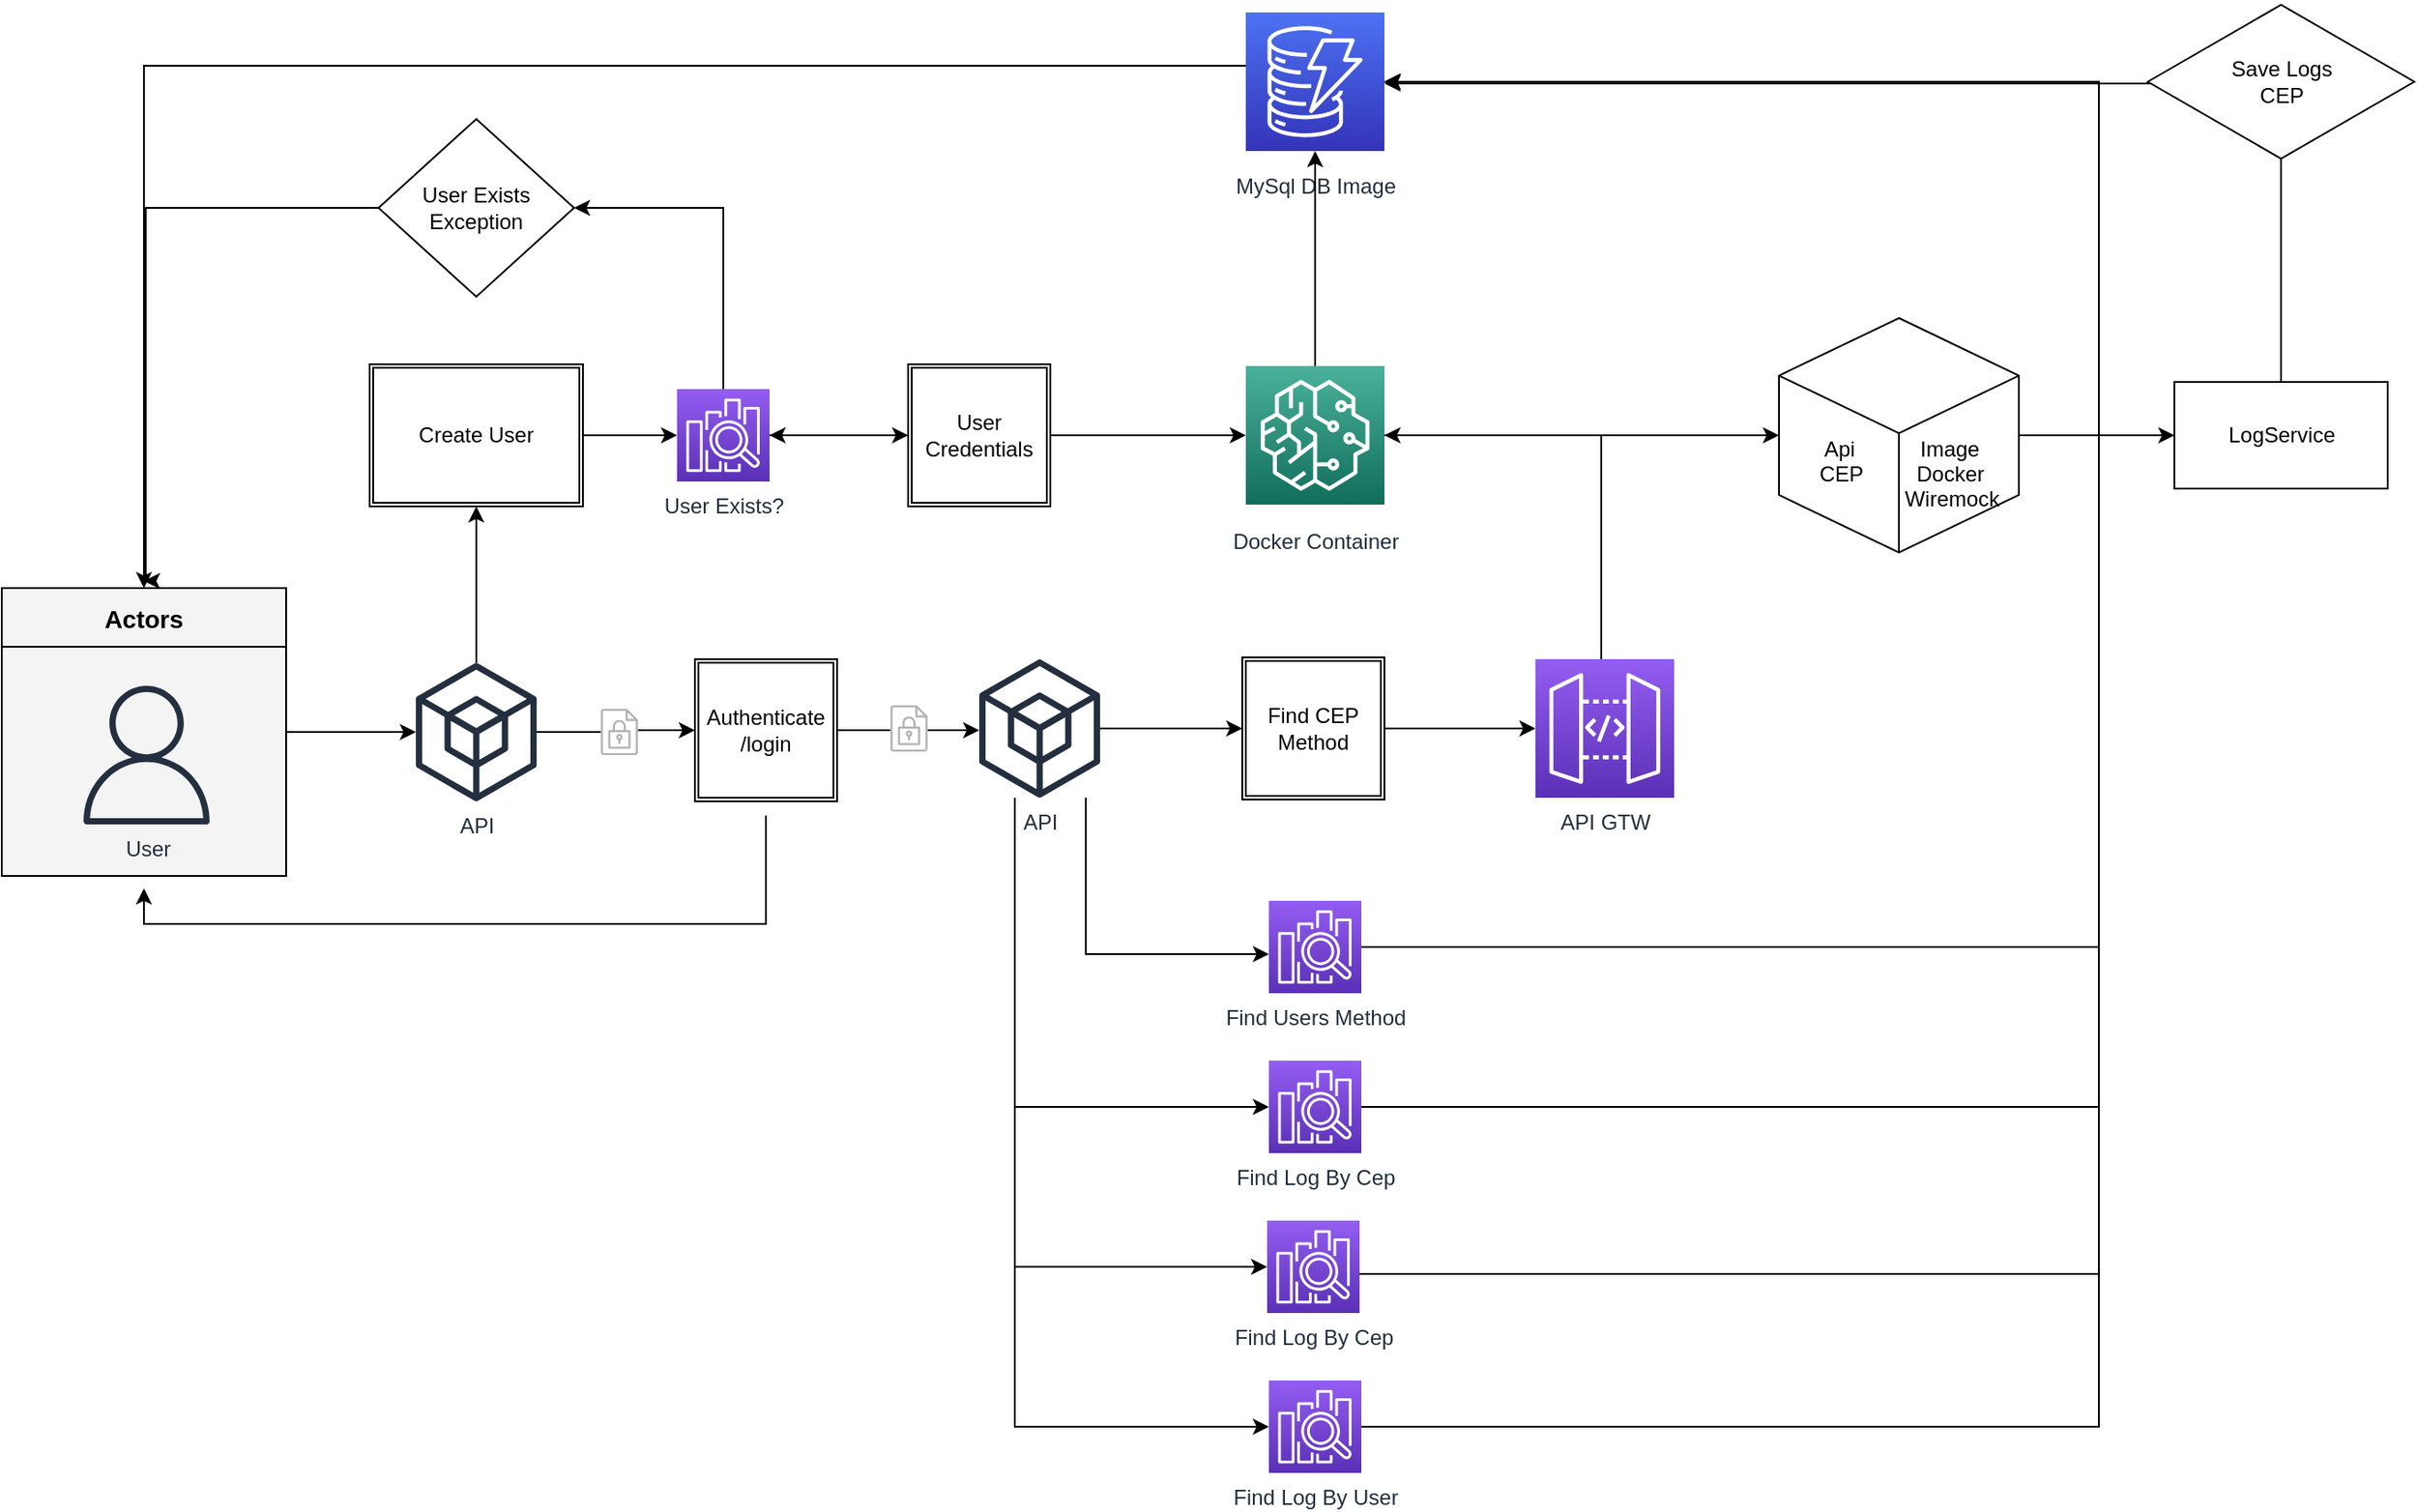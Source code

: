 <mxfile version="24.9.3">
  <diagram id="Ht1M8jgEwFfnCIfOTk4-" name="Page-1">
    <mxGraphModel dx="2946" dy="1107" grid="1" gridSize="10" guides="1" tooltips="1" connect="1" arrows="1" fold="1" page="1" pageScale="1" pageWidth="827" pageHeight="1169" math="0" shadow="0">
      <root>
        <mxCell id="0" />
        <mxCell id="1" parent="0" />
        <mxCell id="qJSmPJL1LaiND0N-NlER-1" style="edgeStyle=orthogonalEdgeStyle;rounded=0;orthogonalLoop=1;jettySize=auto;html=1;" edge="1" parent="1" source="jZVaUwOg5UY3L9NAnvdq-59" target="jZVaUwOg5UY3L9NAnvdq-93">
          <mxGeometry relative="1" as="geometry" />
        </mxCell>
        <mxCell id="jZVaUwOg5UY3L9NAnvdq-59" value="Actors" style="swimlane;fontSize=14;align=center;swimlaneFillColor=#f4f4f4;fillColor=#f4f4f4;startSize=33;container=1;pointerEvents=0;collapsible=0;recursiveResize=0;" parent="1" vertex="1">
          <mxGeometry x="20" y="394" width="160" height="162" as="geometry" />
        </mxCell>
        <mxCell id="jZVaUwOg5UY3L9NAnvdq-60" value="User" style="outlineConnect=0;fontColor=#232F3E;gradientColor=none;fillColor=#232F3E;strokeColor=none;dashed=0;verticalLabelPosition=bottom;verticalAlign=top;align=center;html=1;fontSize=12;fontStyle=0;aspect=fixed;pointerEvents=1;shape=mxgraph.aws4.user;labelBackgroundColor=none;" parent="jZVaUwOg5UY3L9NAnvdq-59" vertex="1">
          <mxGeometry x="42.5" y="55" width="78" height="78" as="geometry" />
        </mxCell>
        <mxCell id="qJSmPJL1LaiND0N-NlER-35" style="edgeStyle=orthogonalEdgeStyle;rounded=0;orthogonalLoop=1;jettySize=auto;html=1;" edge="1" parent="1" source="qJSmPJL1LaiND0N-NlER-36">
          <mxGeometry relative="1" as="geometry">
            <mxPoint x="100" y="390" as="targetPoint" />
            <Array as="points">
              <mxPoint x="101" y="180" />
            </Array>
          </mxGeometry>
        </mxCell>
        <mxCell id="jZVaUwOg5UY3L9NAnvdq-76" value="User Exists?" style="outlineConnect=0;fontColor=#232F3E;gradientColor=#945DF2;gradientDirection=north;fillColor=#5A30B5;strokeColor=#ffffff;dashed=0;verticalLabelPosition=bottom;verticalAlign=top;align=center;html=1;fontSize=12;fontStyle=0;aspect=fixed;shape=mxgraph.aws4.resourceIcon;resIcon=mxgraph.aws4.elasticsearch_service;labelBackgroundColor=none;" parent="1" vertex="1">
          <mxGeometry x="400" y="282" width="52" height="52" as="geometry" />
        </mxCell>
        <mxCell id="qJSmPJL1LaiND0N-NlER-16" style="edgeStyle=orthogonalEdgeStyle;rounded=0;orthogonalLoop=1;jettySize=auto;html=1;entryX=0.5;entryY=0;entryDx=0;entryDy=0;" edge="1" parent="1" source="jZVaUwOg5UY3L9NAnvdq-77" target="jZVaUwOg5UY3L9NAnvdq-59">
          <mxGeometry relative="1" as="geometry">
            <Array as="points">
              <mxPoint x="589" y="100" />
              <mxPoint x="100" y="100" />
            </Array>
          </mxGeometry>
        </mxCell>
        <mxCell id="jZVaUwOg5UY3L9NAnvdq-77" value="MySql DB Image" style="outlineConnect=0;fontColor=#232F3E;gradientColor=#4D72F3;gradientDirection=north;fillColor=#3334B9;strokeColor=#ffffff;dashed=0;verticalLabelPosition=bottom;verticalAlign=top;align=center;html=1;fontSize=12;fontStyle=0;aspect=fixed;shape=mxgraph.aws4.resourceIcon;resIcon=mxgraph.aws4.dynamodb;labelBackgroundColor=#ffffff;spacingTop=6;" parent="1" vertex="1">
          <mxGeometry x="720.0" y="70" width="78" height="78" as="geometry" />
        </mxCell>
        <mxCell id="qJSmPJL1LaiND0N-NlER-17" style="edgeStyle=orthogonalEdgeStyle;rounded=0;orthogonalLoop=1;jettySize=auto;html=1;" edge="1" parent="1" source="jZVaUwOg5UY3L9NAnvdq-93" target="qJSmPJL1LaiND0N-NlER-4">
          <mxGeometry relative="1" as="geometry" />
        </mxCell>
        <mxCell id="qJSmPJL1LaiND0N-NlER-18" value="" style="edgeStyle=orthogonalEdgeStyle;rounded=0;orthogonalLoop=1;jettySize=auto;html=1;" edge="1" parent="1" source="jZVaUwOg5UY3L9NAnvdq-93" target="qJSmPJL1LaiND0N-NlER-14">
          <mxGeometry relative="1" as="geometry" />
        </mxCell>
        <mxCell id="jZVaUwOg5UY3L9NAnvdq-93" value="API" style="outlineConnect=0;fontColor=#232F3E;gradientColor=none;fillColor=#232F3E;strokeColor=none;dashed=0;verticalLabelPosition=bottom;verticalAlign=top;align=center;html=1;fontSize=12;fontStyle=0;aspect=fixed;pointerEvents=1;shape=mxgraph.aws4.external_sdk;labelBackgroundColor=none;" parent="1" vertex="1">
          <mxGeometry x="253.0" y="436" width="68" height="78" as="geometry" />
        </mxCell>
        <mxCell id="qJSmPJL1LaiND0N-NlER-39" style="edgeStyle=orthogonalEdgeStyle;rounded=0;orthogonalLoop=1;jettySize=auto;html=1;" edge="1" parent="1" source="jZVaUwOg5UY3L9NAnvdq-96" target="jZVaUwOg5UY3L9NAnvdq-77">
          <mxGeometry relative="1" as="geometry">
            <Array as="points">
              <mxPoint x="759" y="151" />
            </Array>
          </mxGeometry>
        </mxCell>
        <mxCell id="qJSmPJL1LaiND0N-NlER-54" style="edgeStyle=orthogonalEdgeStyle;rounded=0;orthogonalLoop=1;jettySize=auto;html=1;" edge="1" parent="1" source="jZVaUwOg5UY3L9NAnvdq-96" target="qJSmPJL1LaiND0N-NlER-55">
          <mxGeometry relative="1" as="geometry">
            <mxPoint x="1050" y="308.0" as="targetPoint" />
          </mxGeometry>
        </mxCell>
        <mxCell id="jZVaUwOg5UY3L9NAnvdq-96" value="Docker Container" style="outlineConnect=0;fontColor=#232F3E;gradientColor=#4AB29A;gradientDirection=north;fillColor=#116D5B;strokeColor=#ffffff;dashed=0;verticalLabelPosition=bottom;verticalAlign=top;align=center;html=1;fontSize=12;fontStyle=0;aspect=fixed;shape=mxgraph.aws4.resourceIcon;resIcon=mxgraph.aws4.sagemaker;labelBackgroundColor=#ffffff;spacingTop=7;" parent="1" vertex="1">
          <mxGeometry x="720" y="269.0" width="78" height="78" as="geometry" />
        </mxCell>
        <mxCell id="jZVaUwOg5UY3L9NAnvdq-164" value="" style="group" parent="1" vertex="1" connectable="0">
          <mxGeometry x="357.0" y="462" width="21" height="26" as="geometry" />
        </mxCell>
        <mxCell id="jZVaUwOg5UY3L9NAnvdq-165" value="" style="rounded=0;whiteSpace=wrap;html=1;labelBackgroundColor=#ffffff;fontSize=14;align=center;strokeColor=none;" parent="jZVaUwOg5UY3L9NAnvdq-164" vertex="1">
          <mxGeometry width="21" height="26" as="geometry" />
        </mxCell>
        <mxCell id="jZVaUwOg5UY3L9NAnvdq-166" value="" style="outlineConnect=0;fontColor=#232F3E;gradientColor=none;fillColor=#B3B3B3;strokeColor=none;dashed=0;verticalLabelPosition=bottom;verticalAlign=top;align=center;html=1;fontSize=12;fontStyle=0;aspect=fixed;pointerEvents=1;shape=mxgraph.aws4.encrypted_data;labelBackgroundColor=#ffffff;" parent="jZVaUwOg5UY3L9NAnvdq-164" vertex="1">
          <mxGeometry width="21" height="26" as="geometry" />
        </mxCell>
        <mxCell id="qJSmPJL1LaiND0N-NlER-34" value="" style="edgeStyle=orthogonalEdgeStyle;rounded=0;orthogonalLoop=1;jettySize=auto;html=1;" edge="1" parent="1" source="qJSmPJL1LaiND0N-NlER-4" target="jZVaUwOg5UY3L9NAnvdq-76">
          <mxGeometry relative="1" as="geometry" />
        </mxCell>
        <mxCell id="qJSmPJL1LaiND0N-NlER-4" value="Create User" style="shape=ext;double=1;rounded=0;whiteSpace=wrap;html=1;" vertex="1" parent="1">
          <mxGeometry x="227" y="268" width="120" height="80" as="geometry" />
        </mxCell>
        <mxCell id="qJSmPJL1LaiND0N-NlER-29" value="" style="edgeStyle=orthogonalEdgeStyle;rounded=0;orthogonalLoop=1;jettySize=auto;html=1;" edge="1" parent="1" source="qJSmPJL1LaiND0N-NlER-12" target="jZVaUwOg5UY3L9NAnvdq-76">
          <mxGeometry relative="1" as="geometry" />
        </mxCell>
        <mxCell id="qJSmPJL1LaiND0N-NlER-19" style="edgeStyle=orthogonalEdgeStyle;rounded=0;orthogonalLoop=1;jettySize=auto;html=1;entryX=0.5;entryY=1;entryDx=0;entryDy=0;" edge="1" parent="1">
          <mxGeometry relative="1" as="geometry">
            <mxPoint x="450" y="522" as="sourcePoint" />
            <mxPoint x="100" y="563" as="targetPoint" />
            <Array as="points">
              <mxPoint x="450" y="583" />
              <mxPoint x="100" y="583" />
            </Array>
          </mxGeometry>
        </mxCell>
        <mxCell id="qJSmPJL1LaiND0N-NlER-21" value="" style="edgeStyle=orthogonalEdgeStyle;rounded=0;orthogonalLoop=1;jettySize=auto;html=1;" edge="1" parent="1" source="qJSmPJL1LaiND0N-NlER-14">
          <mxGeometry relative="1" as="geometry">
            <mxPoint x="570" y="474" as="targetPoint" />
          </mxGeometry>
        </mxCell>
        <mxCell id="qJSmPJL1LaiND0N-NlER-14" value="Authenticate&lt;br&gt;/login" style="shape=ext;double=1;whiteSpace=wrap;html=1;aspect=fixed;" vertex="1" parent="1">
          <mxGeometry x="410" y="434" width="80" height="80" as="geometry" />
        </mxCell>
        <mxCell id="qJSmPJL1LaiND0N-NlER-60" value="" style="edgeStyle=orthogonalEdgeStyle;rounded=0;orthogonalLoop=1;jettySize=auto;html=1;" edge="1" parent="1" source="qJSmPJL1LaiND0N-NlER-22" target="qJSmPJL1LaiND0N-NlER-48">
          <mxGeometry relative="1" as="geometry" />
        </mxCell>
        <mxCell id="qJSmPJL1LaiND0N-NlER-70" style="edgeStyle=orthogonalEdgeStyle;rounded=0;orthogonalLoop=1;jettySize=auto;html=1;" edge="1" parent="1" source="qJSmPJL1LaiND0N-NlER-22" target="qJSmPJL1LaiND0N-NlER-68">
          <mxGeometry relative="1" as="geometry">
            <Array as="points">
              <mxPoint x="630" y="600" />
            </Array>
          </mxGeometry>
        </mxCell>
        <mxCell id="qJSmPJL1LaiND0N-NlER-75" style="edgeStyle=orthogonalEdgeStyle;rounded=0;orthogonalLoop=1;jettySize=auto;html=1;" edge="1" parent="1" source="qJSmPJL1LaiND0N-NlER-22" target="qJSmPJL1LaiND0N-NlER-74">
          <mxGeometry relative="1" as="geometry">
            <Array as="points">
              <mxPoint x="590" y="686" />
            </Array>
          </mxGeometry>
        </mxCell>
        <mxCell id="qJSmPJL1LaiND0N-NlER-83" style="edgeStyle=orthogonalEdgeStyle;rounded=0;orthogonalLoop=1;jettySize=auto;html=1;" edge="1" parent="1" source="qJSmPJL1LaiND0N-NlER-22" target="qJSmPJL1LaiND0N-NlER-77">
          <mxGeometry relative="1" as="geometry">
            <Array as="points">
              <mxPoint x="590" y="776" />
            </Array>
          </mxGeometry>
        </mxCell>
        <mxCell id="qJSmPJL1LaiND0N-NlER-88" style="edgeStyle=orthogonalEdgeStyle;rounded=0;orthogonalLoop=1;jettySize=auto;html=1;" edge="1" parent="1" source="qJSmPJL1LaiND0N-NlER-22" target="qJSmPJL1LaiND0N-NlER-87">
          <mxGeometry relative="1" as="geometry">
            <Array as="points">
              <mxPoint x="590" y="866" />
            </Array>
          </mxGeometry>
        </mxCell>
        <mxCell id="qJSmPJL1LaiND0N-NlER-22" value="API" style="outlineConnect=0;fontColor=#232F3E;gradientColor=none;fillColor=#232F3E;strokeColor=none;dashed=0;verticalLabelPosition=bottom;verticalAlign=top;align=center;html=1;fontSize=12;fontStyle=0;aspect=fixed;pointerEvents=1;shape=mxgraph.aws4.external_sdk;labelBackgroundColor=none;" vertex="1" parent="1">
          <mxGeometry x="570.0" y="434" width="68" height="78" as="geometry" />
        </mxCell>
        <mxCell id="qJSmPJL1LaiND0N-NlER-58" style="edgeStyle=orthogonalEdgeStyle;rounded=0;orthogonalLoop=1;jettySize=auto;html=1;" edge="1" parent="1" source="jZVaUwOg5UY3L9NAnvdq-74" target="jZVaUwOg5UY3L9NAnvdq-96">
          <mxGeometry relative="1" as="geometry">
            <Array as="points">
              <mxPoint x="920" y="308" />
            </Array>
          </mxGeometry>
        </mxCell>
        <mxCell id="jZVaUwOg5UY3L9NAnvdq-74" value="API GTW" style="outlineConnect=0;fontColor=#232F3E;gradientColor=#945DF2;gradientDirection=north;fillColor=#5A30B5;strokeColor=#ffffff;dashed=0;verticalLabelPosition=bottom;verticalAlign=top;align=center;html=1;fontSize=12;fontStyle=0;aspect=fixed;shape=mxgraph.aws4.resourceIcon;resIcon=mxgraph.aws4.api_gateway;labelBackgroundColor=none;" parent="1" vertex="1">
          <mxGeometry x="883" y="434" width="78" height="78" as="geometry" />
        </mxCell>
        <mxCell id="qJSmPJL1LaiND0N-NlER-31" value="" style="edgeStyle=orthogonalEdgeStyle;rounded=0;orthogonalLoop=1;jettySize=auto;html=1;" edge="1" parent="1" source="jZVaUwOg5UY3L9NAnvdq-76" target="qJSmPJL1LaiND0N-NlER-12">
          <mxGeometry relative="1" as="geometry">
            <mxPoint x="452" y="308" as="sourcePoint" />
            <mxPoint x="628" y="151" as="targetPoint" />
            <Array as="points" />
          </mxGeometry>
        </mxCell>
        <mxCell id="qJSmPJL1LaiND0N-NlER-38" value="" style="edgeStyle=orthogonalEdgeStyle;rounded=0;orthogonalLoop=1;jettySize=auto;html=1;" edge="1" parent="1" source="qJSmPJL1LaiND0N-NlER-12" target="jZVaUwOg5UY3L9NAnvdq-96">
          <mxGeometry relative="1" as="geometry" />
        </mxCell>
        <mxCell id="qJSmPJL1LaiND0N-NlER-12" value="User Credentials" style="shape=ext;double=1;whiteSpace=wrap;html=1;aspect=fixed;" vertex="1" parent="1">
          <mxGeometry x="530" y="268" width="80" height="80" as="geometry" />
        </mxCell>
        <mxCell id="qJSmPJL1LaiND0N-NlER-37" value="" style="edgeStyle=orthogonalEdgeStyle;rounded=0;orthogonalLoop=1;jettySize=auto;html=1;" edge="1" parent="1" source="jZVaUwOg5UY3L9NAnvdq-76" target="qJSmPJL1LaiND0N-NlER-36">
          <mxGeometry relative="1" as="geometry">
            <mxPoint x="100" y="390" as="targetPoint" />
            <mxPoint x="426" y="282" as="sourcePoint" />
            <Array as="points">
              <mxPoint x="426" y="180" />
            </Array>
          </mxGeometry>
        </mxCell>
        <mxCell id="qJSmPJL1LaiND0N-NlER-36" value="User Exists Exception" style="rhombus;whiteSpace=wrap;html=1;" vertex="1" parent="1">
          <mxGeometry x="232" y="130" width="110" height="100" as="geometry" />
        </mxCell>
        <mxCell id="qJSmPJL1LaiND0N-NlER-51" style="edgeStyle=orthogonalEdgeStyle;rounded=0;orthogonalLoop=1;jettySize=auto;html=1;" edge="1" parent="1" source="qJSmPJL1LaiND0N-NlER-48" target="jZVaUwOg5UY3L9NAnvdq-74">
          <mxGeometry relative="1" as="geometry" />
        </mxCell>
        <mxCell id="qJSmPJL1LaiND0N-NlER-48" value="Find CEP&lt;br&gt;Method" style="shape=ext;double=1;whiteSpace=wrap;html=1;aspect=fixed;" vertex="1" parent="1">
          <mxGeometry x="718" y="433" width="80" height="80" as="geometry" />
        </mxCell>
        <mxCell id="qJSmPJL1LaiND0N-NlER-67" value="" style="edgeStyle=orthogonalEdgeStyle;rounded=0;orthogonalLoop=1;jettySize=auto;html=1;" edge="1" parent="1" source="qJSmPJL1LaiND0N-NlER-55" target="qJSmPJL1LaiND0N-NlER-66">
          <mxGeometry relative="1" as="geometry" />
        </mxCell>
        <mxCell id="qJSmPJL1LaiND0N-NlER-55" value="&amp;nbsp;&lt;br&gt;&amp;nbsp; &amp;nbsp;&lt;br&gt;&lt;div&gt;&lt;span style=&quot;background-color: initial;&quot;&gt;&amp;nbsp; &lt;br&gt;&amp;nbsp;Api&amp;nbsp; &amp;nbsp; &amp;nbsp; &amp;nbsp; &amp;nbsp; &amp;nbsp;Image&lt;/span&gt;&lt;/div&gt;&lt;div&gt;&amp;nbsp;CEP&amp;nbsp; &amp;nbsp; &amp;nbsp; &amp;nbsp; &amp;nbsp;Docker&lt;br&gt;&amp;nbsp; &amp;nbsp; &amp;nbsp; &amp;nbsp; &amp;nbsp; &amp;nbsp; &amp;nbsp; &amp;nbsp; &amp;nbsp; Wiremock&lt;/div&gt;" style="html=1;whiteSpace=wrap;shape=isoCube2;backgroundOutline=1;isoAngle=15;" vertex="1" parent="1">
          <mxGeometry x="1020" y="242" width="135" height="132" as="geometry" />
        </mxCell>
        <mxCell id="qJSmPJL1LaiND0N-NlER-73" style="edgeStyle=orthogonalEdgeStyle;rounded=0;orthogonalLoop=1;jettySize=auto;html=1;" edge="1" parent="1" source="qJSmPJL1LaiND0N-NlER-66" target="jZVaUwOg5UY3L9NAnvdq-77">
          <mxGeometry relative="1" as="geometry">
            <Array as="points">
              <mxPoint x="1303" y="110" />
            </Array>
          </mxGeometry>
        </mxCell>
        <mxCell id="qJSmPJL1LaiND0N-NlER-66" value="LogService" style="whiteSpace=wrap;html=1;" vertex="1" parent="1">
          <mxGeometry x="1242.5" y="278" width="120" height="60" as="geometry" />
        </mxCell>
        <mxCell id="qJSmPJL1LaiND0N-NlER-72" style="edgeStyle=orthogonalEdgeStyle;rounded=0;orthogonalLoop=1;jettySize=auto;html=1;" edge="1" parent="1" source="qJSmPJL1LaiND0N-NlER-68" target="jZVaUwOg5UY3L9NAnvdq-77">
          <mxGeometry relative="1" as="geometry">
            <Array as="points">
              <mxPoint x="1200" y="596" />
              <mxPoint x="1200" y="109" />
            </Array>
          </mxGeometry>
        </mxCell>
        <mxCell id="qJSmPJL1LaiND0N-NlER-68" value="Find Users Method" style="outlineConnect=0;fontColor=#232F3E;gradientColor=#945DF2;gradientDirection=north;fillColor=#5A30B5;strokeColor=#ffffff;dashed=0;verticalLabelPosition=bottom;verticalAlign=top;align=center;html=1;fontSize=12;fontStyle=0;aspect=fixed;shape=mxgraph.aws4.resourceIcon;resIcon=mxgraph.aws4.elasticsearch_service;labelBackgroundColor=none;" vertex="1" parent="1">
          <mxGeometry x="733" y="570" width="52" height="52" as="geometry" />
        </mxCell>
        <mxCell id="qJSmPJL1LaiND0N-NlER-76" style="edgeStyle=orthogonalEdgeStyle;rounded=0;orthogonalLoop=1;jettySize=auto;html=1;" edge="1" parent="1" source="qJSmPJL1LaiND0N-NlER-74" target="jZVaUwOg5UY3L9NAnvdq-77">
          <mxGeometry relative="1" as="geometry">
            <Array as="points">
              <mxPoint x="1200" y="686" />
              <mxPoint x="1200" y="109" />
            </Array>
          </mxGeometry>
        </mxCell>
        <mxCell id="qJSmPJL1LaiND0N-NlER-74" value="Find Log By Cep" style="outlineConnect=0;fontColor=#232F3E;gradientColor=#945DF2;gradientDirection=north;fillColor=#5A30B5;strokeColor=#ffffff;dashed=0;verticalLabelPosition=bottom;verticalAlign=top;align=center;html=1;fontSize=12;fontStyle=0;aspect=fixed;shape=mxgraph.aws4.resourceIcon;resIcon=mxgraph.aws4.elasticsearch_service;labelBackgroundColor=none;" vertex="1" parent="1">
          <mxGeometry x="733" y="660" width="52" height="52" as="geometry" />
        </mxCell>
        <mxCell id="qJSmPJL1LaiND0N-NlER-82" style="edgeStyle=orthogonalEdgeStyle;rounded=0;orthogonalLoop=1;jettySize=auto;html=1;" edge="1" parent="1" source="qJSmPJL1LaiND0N-NlER-77" target="jZVaUwOg5UY3L9NAnvdq-77">
          <mxGeometry relative="1" as="geometry">
            <Array as="points">
              <mxPoint x="1200" y="780" />
              <mxPoint x="1200" y="109" />
            </Array>
          </mxGeometry>
        </mxCell>
        <mxCell id="qJSmPJL1LaiND0N-NlER-77" value="Find Log By Cep" style="outlineConnect=0;fontColor=#232F3E;gradientColor=#945DF2;gradientDirection=north;fillColor=#5A30B5;strokeColor=#ffffff;dashed=0;verticalLabelPosition=bottom;verticalAlign=top;align=center;html=1;fontSize=12;fontStyle=0;aspect=fixed;shape=mxgraph.aws4.resourceIcon;resIcon=mxgraph.aws4.elasticsearch_service;labelBackgroundColor=none;" vertex="1" parent="1">
          <mxGeometry x="732" y="750" width="52" height="52" as="geometry" />
        </mxCell>
        <mxCell id="qJSmPJL1LaiND0N-NlER-80" value="Save Logs&lt;br&gt;CEP" style="html=1;whiteSpace=wrap;aspect=fixed;shape=isoRectangle;" vertex="1" parent="1">
          <mxGeometry x="1227.5" y="64" width="150" height="90" as="geometry" />
        </mxCell>
        <mxCell id="qJSmPJL1LaiND0N-NlER-84" value="" style="group" vertex="1" connectable="0" parent="1">
          <mxGeometry x="520" y="460" width="21" height="26" as="geometry" />
        </mxCell>
        <mxCell id="qJSmPJL1LaiND0N-NlER-85" value="" style="rounded=0;whiteSpace=wrap;html=1;labelBackgroundColor=#ffffff;fontSize=14;align=center;strokeColor=none;" vertex="1" parent="qJSmPJL1LaiND0N-NlER-84">
          <mxGeometry width="21" height="26" as="geometry" />
        </mxCell>
        <mxCell id="qJSmPJL1LaiND0N-NlER-86" value="" style="outlineConnect=0;fontColor=#232F3E;gradientColor=none;fillColor=#B3B3B3;strokeColor=none;dashed=0;verticalLabelPosition=bottom;verticalAlign=top;align=center;html=1;fontSize=12;fontStyle=0;aspect=fixed;pointerEvents=1;shape=mxgraph.aws4.encrypted_data;labelBackgroundColor=#ffffff;" vertex="1" parent="qJSmPJL1LaiND0N-NlER-84">
          <mxGeometry width="21" height="26" as="geometry" />
        </mxCell>
        <mxCell id="qJSmPJL1LaiND0N-NlER-89" style="edgeStyle=orthogonalEdgeStyle;rounded=0;orthogonalLoop=1;jettySize=auto;html=1;" edge="1" parent="1" source="qJSmPJL1LaiND0N-NlER-87" target="jZVaUwOg5UY3L9NAnvdq-77">
          <mxGeometry relative="1" as="geometry">
            <Array as="points">
              <mxPoint x="1200" y="866" />
              <mxPoint x="1200" y="109" />
            </Array>
          </mxGeometry>
        </mxCell>
        <mxCell id="qJSmPJL1LaiND0N-NlER-87" value="Find Log By User" style="outlineConnect=0;fontColor=#232F3E;gradientColor=#945DF2;gradientDirection=north;fillColor=#5A30B5;strokeColor=#ffffff;dashed=0;verticalLabelPosition=bottom;verticalAlign=top;align=center;html=1;fontSize=12;fontStyle=0;aspect=fixed;shape=mxgraph.aws4.resourceIcon;resIcon=mxgraph.aws4.elasticsearch_service;labelBackgroundColor=none;" vertex="1" parent="1">
          <mxGeometry x="733" y="840" width="52" height="52" as="geometry" />
        </mxCell>
      </root>
    </mxGraphModel>
  </diagram>
</mxfile>
